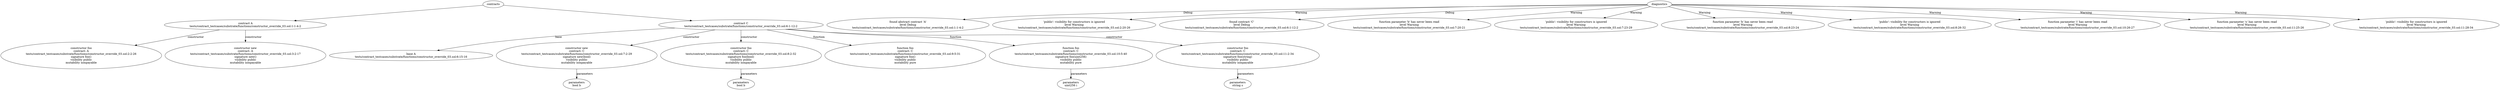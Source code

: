strict digraph "tests/contract_testcases/substrate/functions/constructor_override_03.sol" {
	contract [label="contract A\ntests/contract_testcases/substrate/functions/constructor_override_03.sol:1:1-4:2"]
	foo [label="constructor foo\ncontract: A\ntests/contract_testcases/substrate/functions/constructor_override_03.sol:2:2-26\nsignature foo()\nvisibility public\nmutability nonpayable"]
	new [label="constructor new\ncontract: A\ntests/contract_testcases/substrate/functions/constructor_override_03.sol:3:2-17\nsignature new()\nvisibility public\nmutability nonpayable"]
	contract_4 [label="contract C\ntests/contract_testcases/substrate/functions/constructor_override_03.sol:6:1-12:2"]
	base [label="base A\ntests/contract_testcases/substrate/functions/constructor_override_03.sol:6:15-16"]
	new_6 [label="constructor new\ncontract: C\ntests/contract_testcases/substrate/functions/constructor_override_03.sol:7:2-29\nsignature new(bool)\nvisibility public\nmutability nonpayable"]
	parameters [label="parameters\nbool b"]
	foo_8 [label="constructor foo\ncontract: C\ntests/contract_testcases/substrate/functions/constructor_override_03.sol:8:2-32\nsignature foo(bool)\nvisibility public\nmutability nonpayable"]
	parameters_9 [label="parameters\nbool b"]
	foo_10 [label="function foo\ncontract: C\ntests/contract_testcases/substrate/functions/constructor_override_03.sol:9:5-31\nsignature foo()\nvisibility public\nmutability pure"]
	foo_11 [label="function foo\ncontract: C\ntests/contract_testcases/substrate/functions/constructor_override_03.sol:10:5-40\nsignature foo(uint256)\nvisibility public\nmutability pure"]
	parameters_12 [label="parameters\nuint256 i"]
	foo_13 [label="constructor foo\ncontract: C\ntests/contract_testcases/substrate/functions/constructor_override_03.sol:11:2-34\nsignature foo(string)\nvisibility public\nmutability nonpayable"]
	parameters_14 [label="parameters\nstring s"]
	diagnostic [label="found abstract contract 'A'\nlevel Debug\ntests/contract_testcases/substrate/functions/constructor_override_03.sol:1:1-4:2"]
	diagnostic_17 [label="'public': visibility for constructors is ignored\nlevel Warning\ntests/contract_testcases/substrate/functions/constructor_override_03.sol:2:20-26"]
	diagnostic_18 [label="found contract 'C'\nlevel Debug\ntests/contract_testcases/substrate/functions/constructor_override_03.sol:6:1-12:2"]
	diagnostic_19 [label="function parameter 'b' has never been read\nlevel Warning\ntests/contract_testcases/substrate/functions/constructor_override_03.sol:7:20-21"]
	diagnostic_20 [label="'public': visibility for constructors is ignored\nlevel Warning\ntests/contract_testcases/substrate/functions/constructor_override_03.sol:7:23-29"]
	diagnostic_21 [label="function parameter 'b' has never been read\nlevel Warning\ntests/contract_testcases/substrate/functions/constructor_override_03.sol:8:23-24"]
	diagnostic_22 [label="'public': visibility for constructors is ignored\nlevel Warning\ntests/contract_testcases/substrate/functions/constructor_override_03.sol:8:26-32"]
	diagnostic_23 [label="function parameter 'i' has never been read\nlevel Warning\ntests/contract_testcases/substrate/functions/constructor_override_03.sol:10:26-27"]
	diagnostic_24 [label="function parameter 's' has never been read\nlevel Warning\ntests/contract_testcases/substrate/functions/constructor_override_03.sol:11:25-26"]
	diagnostic_25 [label="'public': visibility for constructors is ignored\nlevel Warning\ntests/contract_testcases/substrate/functions/constructor_override_03.sol:11:28-34"]
	contracts -> contract
	contract -> foo [label="constructor"]
	contract -> new [label="constructor"]
	contracts -> contract_4
	contract_4 -> base [label="base"]
	contract_4 -> new_6 [label="constructor"]
	new_6 -> parameters [label="parameters"]
	contract_4 -> foo_8 [label="constructor"]
	foo_8 -> parameters_9 [label="parameters"]
	contract_4 -> foo_10 [label="function"]
	contract_4 -> foo_11 [label="function"]
	foo_11 -> parameters_12 [label="parameters"]
	contract_4 -> foo_13 [label="constructor"]
	foo_13 -> parameters_14 [label="parameters"]
	diagnostics -> diagnostic [label="Debug"]
	diagnostics -> diagnostic_17 [label="Warning"]
	diagnostics -> diagnostic_18 [label="Debug"]
	diagnostics -> diagnostic_19 [label="Warning"]
	diagnostics -> diagnostic_20 [label="Warning"]
	diagnostics -> diagnostic_21 [label="Warning"]
	diagnostics -> diagnostic_22 [label="Warning"]
	diagnostics -> diagnostic_23 [label="Warning"]
	diagnostics -> diagnostic_24 [label="Warning"]
	diagnostics -> diagnostic_25 [label="Warning"]
}
